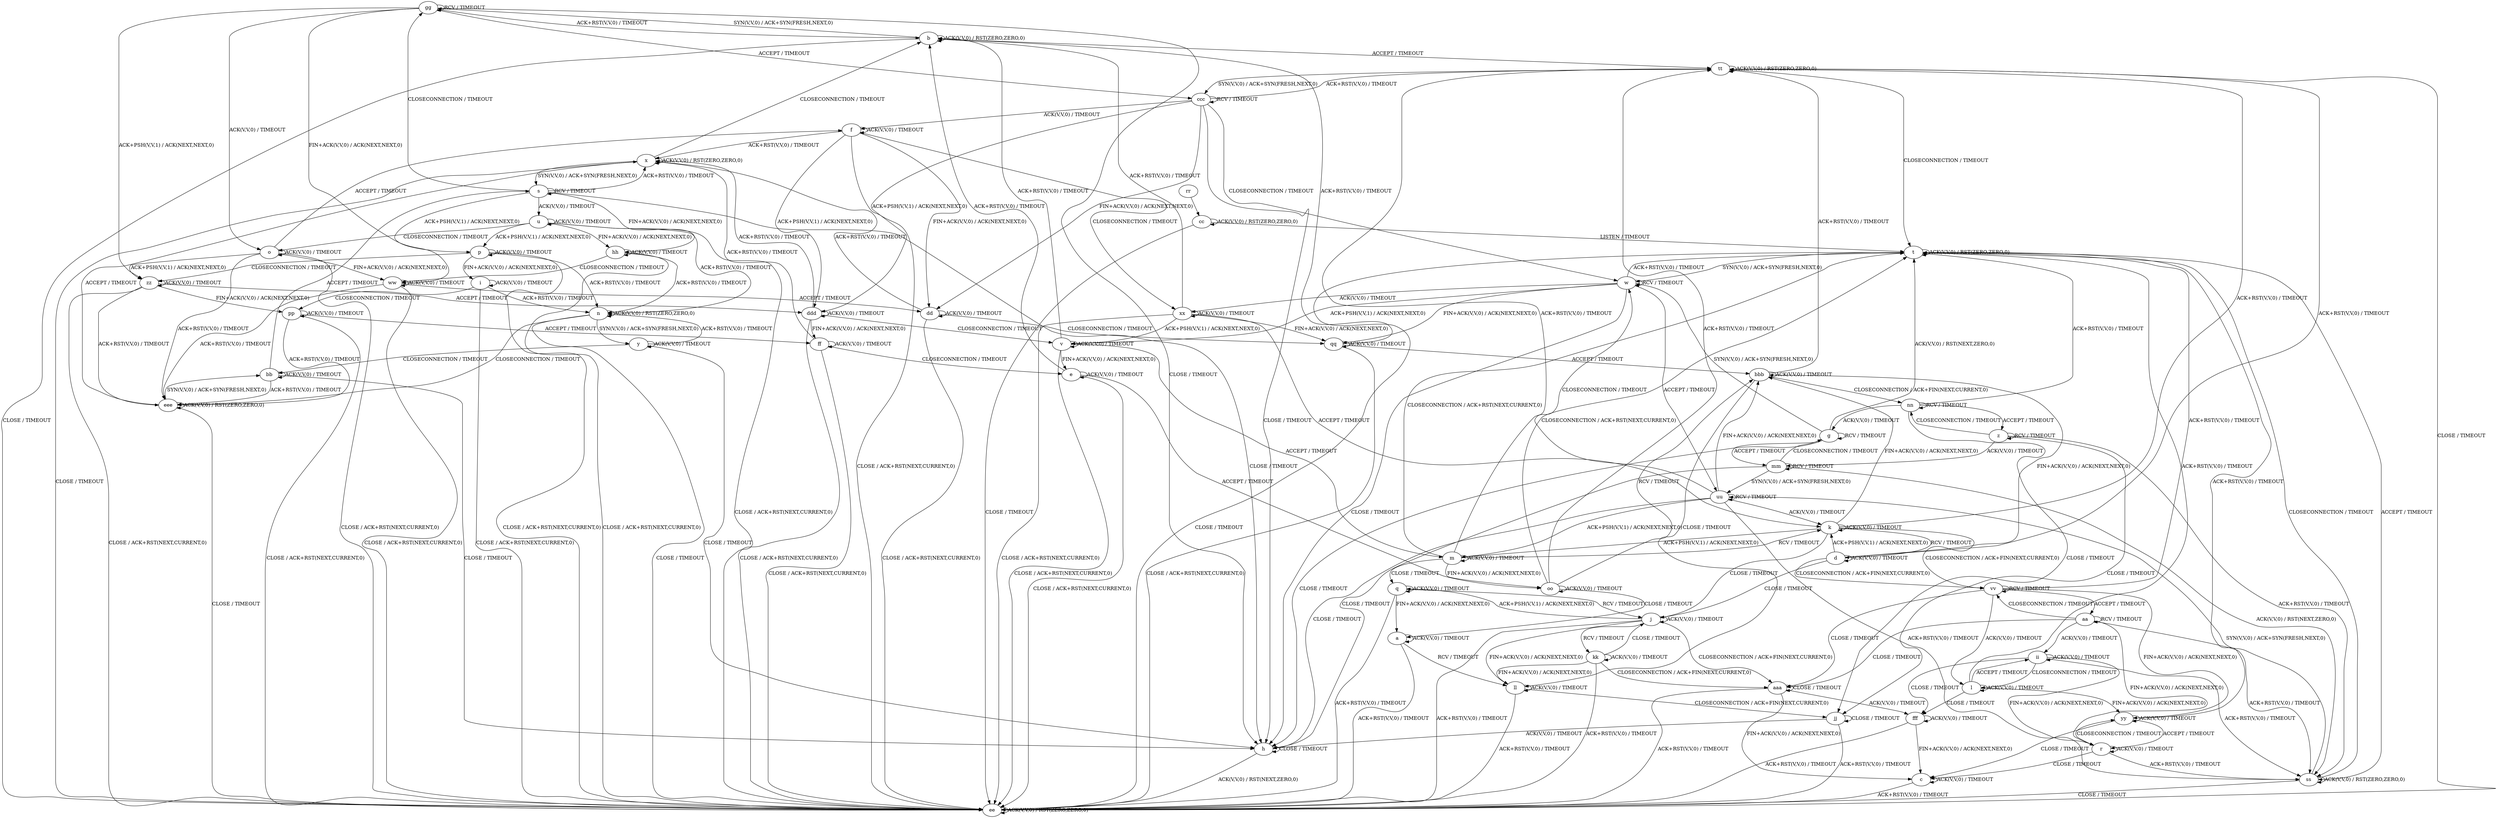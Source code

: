 digraph "" {
	graph ["Incoming time"=400.1615676879883,
		"Outgoing time"=392.7814955711365,
		Output="{'States': 58, 'Transitions': 685, 'Filename': '../results/tcp/TCP_Linux_Server-TCP_Linux_Server-z3-4.dot'}",
		Reference="{'States': 58, 'Transitions': 685, 'Filename': '../subjects/tcp/TCP_Linux_Server.dot'}",
		Solver=z3,
		Updated="{'States': 58, 'Transitions': 685, 'Filename': '../subjects/tcp/TCP_Linux_Server.dot'}",
		"f-measure"=1.0,
		precision=1.0,
		recall=1.0
	];
	a -> a [key=0,
	label="ACK(V,V,0) / TIMEOUT"];
a -> ee [key=0,
label="ACK+RST(V,V,0) / TIMEOUT"];
a -> ll [key=0,
label="RCV / TIMEOUT"];
b -> b [key=0,
label="ACK(V,V,0) / RST(ZERO,ZERO,0)"];
b -> ee [key=0,
label="CLOSE / TIMEOUT"];
b -> gg [key=0,
label="SYN(V,V,0) / ACK+SYN(FRESH,NEXT,0)"];
b -> tt [key=0,
label="ACCEPT / TIMEOUT"];
c -> c [key=0,
label="ACK(V,V,0) / TIMEOUT"];
c -> ee [key=0,
label="ACK+RST(V,V,0) / TIMEOUT"];
d -> d [key=0,
label="ACK(V,V,0) / TIMEOUT"];
d -> j [key=0,
label="CLOSE / TIMEOUT"];
d -> k [key=0,
label="ACK+PSH(V,V,1) / ACK(NEXT,NEXT,0)"];
d -> tt [key=0,
label="ACK+RST(V,V,0) / TIMEOUT"];
d -> vv [key=0,
label="CLOSECONNECTION / ACK+FIN(NEXT,CURRENT,0)"];
d -> bbb [key=0,
label="FIN+ACK(V,V,0) / ACK(NEXT,NEXT,0)"];
e -> b [key=0,
label="ACK+RST(V,V,0) / TIMEOUT"];
e -> e [key=0,
label="ACK(V,V,0) / TIMEOUT"];
e -> ee [key=0,
label="CLOSE / ACK+RST(NEXT,CURRENT,0)"];
e -> oo [key=0,
label="ACCEPT / TIMEOUT"];
f -> f [key=0,
label="ACK(V,V,0) / TIMEOUT"];
f -> x [key=0,
label="ACK+RST(V,V,0) / TIMEOUT"];
f -> dd [key=0,
label="FIN+ACK(V,V,0) / ACK(NEXT,NEXT,0)"];
f -> ee [key=0,
label="CLOSE / ACK+RST(NEXT,CURRENT,0)"];
f -> xx [key=0,
label="CLOSECONNECTION / TIMEOUT"];
f -> ddd [key=0,
label="ACK+PSH(V,V,1) / ACK(NEXT,NEXT,0)"];
g -> g [key=0,
label="RCV / TIMEOUT"];
g -> h [key=0,
label="CLOSE / TIMEOUT"];
g -> t [key=0,
label="ACK(V,V,0) / RST(NEXT,ZERO,0)"];
g -> w [key=0,
label="SYN(V,V,0) / ACK+SYN(FRESH,NEXT,0)"];
g -> mm [key=0,
label="ACCEPT / TIMEOUT"];
h -> h [key=0,
label="CLOSE / TIMEOUT"];
h -> ee [key=0,
label="ACK(V,V,0) / RST(NEXT,ZERO,0)"];
i -> i [key=0,
label="ACK(V,V,0) / TIMEOUT"];
i -> n [key=0,
label="ACK+RST(V,V,0) / TIMEOUT"];
i -> ee [key=0,
label="CLOSE / ACK+RST(NEXT,CURRENT,0)"];
i -> pp [key=0,
label="CLOSECONNECTION / TIMEOUT"];
j -> j [key=0,
label="ACK(V,V,0) / TIMEOUT"];
j -> q [key=0,
label="ACK+PSH(V,V,1) / ACK(NEXT,NEXT,0)"];
j -> ee [key=0,
label="ACK+RST(V,V,0) / TIMEOUT"];
j -> kk [key=0,
label="RCV / TIMEOUT"];
j -> ll [key=0,
label="FIN+ACK(V,V,0) / ACK(NEXT,NEXT,0)"];
j -> aaa [key=0,
label="CLOSECONNECTION / ACK+FIN(NEXT,CURRENT,0)"];
k -> d [key=0,
label="RCV / TIMEOUT"];
k -> j [key=0,
label="CLOSE / TIMEOUT"];
k -> k [key=0,
label="ACK(V,V,0) / TIMEOUT"];
k -> m [key=0,
label="ACK+PSH(V,V,1) / ACK(NEXT,NEXT,0)"];
k -> tt [key=0,
label="ACK+RST(V,V,0) / TIMEOUT"];
k -> vv [key=0,
label="CLOSECONNECTION / ACK+FIN(NEXT,CURRENT,0)"];
k -> bbb [key=0,
label="FIN+ACK(V,V,0) / ACK(NEXT,NEXT,0)"];
l -> l [key=0,
label="ACK(V,V,0) / TIMEOUT"];
l -> t [key=0,
label="ACK+RST(V,V,0) / TIMEOUT"];
l -> ii [key=0,
label="ACCEPT / TIMEOUT"];
l -> yy [key=0,
label="FIN+ACK(V,V,0) / ACK(NEXT,NEXT,0)"];
l -> fff [key=0,
label="CLOSE / TIMEOUT"];
m -> k [key=0,
label="RCV / TIMEOUT"];
m -> m [key=0,
label="ACK(V,V,0) / TIMEOUT"];
m -> q [key=0,
label="CLOSE / TIMEOUT"];
m -> t [key=0,
label="CLOSECONNECTION / ACK+RST(NEXT,CURRENT,0)"];
m -> oo [key=0,
label="FIN+ACK(V,V,0) / ACK(NEXT,NEXT,0)"];
m -> tt [key=0,
label="ACK+RST(V,V,0) / TIMEOUT"];
n -> n [key=0,
label="ACK(V,V,0) / RST(ZERO,ZERO,0)"];
n -> y [key=0,
label="SYN(V,V,0) / ACK+SYN(FRESH,NEXT,0)"];
n -> ee [key=0,
label="CLOSE / TIMEOUT"];
n -> eee [key=0,
label="CLOSECONNECTION / TIMEOUT"];
o -> f [key=0,
label="ACCEPT / TIMEOUT"];
o -> o [key=0,
label="ACK(V,V,0) / TIMEOUT"];
o -> ee [key=0,
label="CLOSE / ACK+RST(NEXT,CURRENT,0)"];
o -> ww [key=0,
label="FIN+ACK(V,V,0) / ACK(NEXT,NEXT,0)"];
o -> zz [key=0,
label="ACK+PSH(V,V,1) / ACK(NEXT,NEXT,0)"];
o -> eee [key=0,
label="ACK+RST(V,V,0) / TIMEOUT"];
p -> i [key=0,
label="FIN+ACK(V,V,0) / ACK(NEXT,NEXT,0)"];
p -> n [key=0,
label="ACK+RST(V,V,0) / TIMEOUT"];
p -> p [key=0,
label="ACK(V,V,0) / TIMEOUT"];
p -> ee [key=0,
label="CLOSE / ACK+RST(NEXT,CURRENT,0)"];
p -> zz [key=0,
label="CLOSECONNECTION / TIMEOUT"];
q -> a [key=0,
label="FIN+ACK(V,V,0) / ACK(NEXT,NEXT,0)"];
q -> j [key=0,
label="RCV / TIMEOUT"];
q -> q [key=0,
label="ACK(V,V,0) / TIMEOUT"];
q -> ee [key=0,
label="ACK+RST(V,V,0) / TIMEOUT"];
r -> c [key=0,
label="CLOSE / TIMEOUT"];
r -> r [key=0,
label="ACK(V,V,0) / TIMEOUT"];
r -> ss [key=0,
label="ACK+RST(V,V,0) / TIMEOUT"];
r -> yy [key=0,
label="CLOSECONNECTION / TIMEOUT"];
s -> h [key=0,
label="CLOSE / TIMEOUT"];
s -> p [key=0,
label="ACK+PSH(V,V,1) / ACK(NEXT,NEXT,0)"];
s -> s [key=0,
label="RCV / TIMEOUT"];
s -> u [key=0,
label="ACK(V,V,0) / TIMEOUT"];
s -> x [key=0,
label="ACK+RST(V,V,0) / TIMEOUT"];
s -> gg [key=0,
label="CLOSECONNECTION / TIMEOUT"];
s -> hh [key=0,
label="FIN+ACK(V,V,0) / ACK(NEXT,NEXT,0)"];
t -> t [key=0,
label="ACK(V,V,0) / RST(ZERO,ZERO,0)"];
t -> w [key=0,
label="SYN(V,V,0) / ACK+SYN(FRESH,NEXT,0)"];
t -> ee [key=0,
label="CLOSE / TIMEOUT"];
t -> ss [key=0,
label="ACCEPT / TIMEOUT"];
u -> n [key=0,
label="ACK+RST(V,V,0) / TIMEOUT"];
u -> o [key=0,
label="CLOSECONNECTION / TIMEOUT"];
u -> p [key=0,
label="ACK+PSH(V,V,1) / ACK(NEXT,NEXT,0)"];
u -> u [key=0,
label="ACK(V,V,0) / TIMEOUT"];
u -> ee [key=0,
label="CLOSE / ACK+RST(NEXT,CURRENT,0)"];
u -> hh [key=0,
label="FIN+ACK(V,V,0) / ACK(NEXT,NEXT,0)"];
v -> b [key=0,
label="ACK+RST(V,V,0) / TIMEOUT"];
v -> e [key=0,
label="FIN+ACK(V,V,0) / ACK(NEXT,NEXT,0)"];
v -> m [key=0,
label="ACCEPT / TIMEOUT"];
v -> v [key=0,
label="ACK(V,V,0) / TIMEOUT"];
v -> ee [key=0,
label="CLOSE / ACK+RST(NEXT,CURRENT,0)"];
w -> h [key=0,
label="CLOSE / TIMEOUT"];
w -> t [key=0,
label="ACK+RST(V,V,0) / TIMEOUT"];
w -> v [key=0,
label="ACK+PSH(V,V,1) / ACK(NEXT,NEXT,0)"];
w -> w [key=0,
label="RCV / TIMEOUT"];
w -> qq [key=0,
label="FIN+ACK(V,V,0) / ACK(NEXT,NEXT,0)"];
w -> uu [key=0,
label="ACCEPT / TIMEOUT"];
w -> xx [key=0,
label="ACK(V,V,0) / TIMEOUT"];
x -> b [key=0,
label="CLOSECONNECTION / TIMEOUT"];
x -> s [key=0,
label="SYN(V,V,0) / ACK+SYN(FRESH,NEXT,0)"];
x -> x [key=0,
label="ACK(V,V,0) / RST(ZERO,ZERO,0)"];
x -> ee [key=0,
label="CLOSE / TIMEOUT"];
y -> h [key=0,
label="CLOSE / TIMEOUT"];
y -> n [key=0,
label="ACK+RST(V,V,0) / TIMEOUT"];
y -> y [key=0,
label="ACK(V,V,0) / TIMEOUT"];
y -> bb [key=0,
label="CLOSECONNECTION / TIMEOUT"];
z -> z [key=0,
label="RCV / TIMEOUT"];
z -> jj [key=0,
label="CLOSE / TIMEOUT"];
z -> mm [key=0,
label="ACK(V,V,0) / TIMEOUT"];
z -> nn [key=0,
label="CLOSECONNECTION / TIMEOUT"];
z -> ss [key=0,
label="ACK+RST(V,V,0) / TIMEOUT"];
aa -> r [key=0,
label="FIN+ACK(V,V,0) / ACK(NEXT,NEXT,0)"];
aa -> aa [key=0,
label="RCV / TIMEOUT"];
aa -> ii [key=0,
label="ACK(V,V,0) / TIMEOUT"];
aa -> ss [key=0,
label="ACK+RST(V,V,0) / TIMEOUT"];
aa -> vv [key=0,
label="CLOSECONNECTION / TIMEOUT"];
aa -> aaa [key=0,
label="CLOSE / TIMEOUT"];
bb -> h [key=0,
label="CLOSE / TIMEOUT"];
bb -> s [key=0,
label="ACCEPT / TIMEOUT"];
bb -> bb [key=0,
label="ACK(V,V,0) / TIMEOUT"];
bb -> eee [key=0,
label="ACK+RST(V,V,0) / TIMEOUT"];
cc -> t [key=0,
label="LISTEN / TIMEOUT"];
cc -> cc [key=0,
label="ACK(V,V,0) / RST(ZERO,ZERO,0)"];
cc -> ee [key=0,
label="CLOSE / TIMEOUT"];
dd -> x [key=0,
label="ACK+RST(V,V,0) / TIMEOUT"];
dd -> dd [key=0,
label="ACK(V,V,0) / TIMEOUT"];
dd -> ee [key=0,
label="CLOSE / ACK+RST(NEXT,CURRENT,0)"];
dd -> qq [key=0,
label="CLOSECONNECTION / TIMEOUT"];
ee -> ee [key=0,
label="ACK(V,V,0) / RST(ZERO,ZERO,0)"];
ff -> e [key=0,
label="CLOSECONNECTION / TIMEOUT"];
ff -> x [key=0,
label="ACK+RST(V,V,0) / TIMEOUT"];
ff -> ee [key=0,
label="CLOSE / ACK+RST(NEXT,CURRENT,0)"];
ff -> ff [key=0,
label="ACK(V,V,0) / TIMEOUT"];
gg -> b [key=0,
label="ACK+RST(V,V,0) / TIMEOUT"];
gg -> h [key=0,
label="CLOSE / TIMEOUT"];
gg -> o [key=0,
label="ACK(V,V,0) / TIMEOUT"];
gg -> gg [key=0,
label="RCV / TIMEOUT"];
gg -> ww [key=0,
label="FIN+ACK(V,V,0) / ACK(NEXT,NEXT,0)"];
gg -> zz [key=0,
label="ACK+PSH(V,V,1) / ACK(NEXT,NEXT,0)"];
gg -> ccc [key=0,
label="ACCEPT / TIMEOUT"];
hh -> n [key=0,
label="ACK+RST(V,V,0) / TIMEOUT"];
hh -> ee [key=0,
label="CLOSE / ACK+RST(NEXT,CURRENT,0)"];
hh -> hh [key=0,
label="ACK(V,V,0) / TIMEOUT"];
hh -> ww [key=0,
label="CLOSECONNECTION / TIMEOUT"];
ii -> l [key=0,
label="CLOSECONNECTION / TIMEOUT"];
ii -> r [key=0,
label="FIN+ACK(V,V,0) / ACK(NEXT,NEXT,0)"];
ii -> ii [key=0,
label="ACK(V,V,0) / TIMEOUT"];
ii -> ss [key=0,
label="ACK+RST(V,V,0) / TIMEOUT"];
ii -> fff [key=0,
label="CLOSE / TIMEOUT"];
jj -> h [key=0,
label="ACK(V,V,0) / TIMEOUT"];
jj -> ee [key=0,
label="ACK+RST(V,V,0) / TIMEOUT"];
jj -> jj [key=0,
label="CLOSE / TIMEOUT"];
kk -> j [key=0,
label="CLOSE / TIMEOUT"];
kk -> ee [key=0,
label="ACK+RST(V,V,0) / TIMEOUT"];
kk -> kk [key=0,
label="ACK(V,V,0) / TIMEOUT"];
kk -> ll [key=0,
label="FIN+ACK(V,V,0) / ACK(NEXT,NEXT,0)"];
kk -> aaa [key=0,
label="CLOSECONNECTION / ACK+FIN(NEXT,CURRENT,0)"];
ll -> ee [key=0,
label="ACK+RST(V,V,0) / TIMEOUT"];
ll -> jj [key=0,
label="CLOSECONNECTION / ACK+FIN(NEXT,CURRENT,0)"];
ll -> ll [key=0,
label="ACK(V,V,0) / TIMEOUT"];
mm -> g [key=0,
label="CLOSECONNECTION / TIMEOUT"];
mm -> h [key=0,
label="CLOSE / TIMEOUT"];
mm -> mm [key=0,
label="RCV / TIMEOUT"];
mm -> ss [key=0,
label="ACK(V,V,0) / RST(NEXT,ZERO,0)"];
mm -> uu [key=0,
label="SYN(V,V,0) / ACK+SYN(FRESH,NEXT,0)"];
nn -> g [key=0,
label="ACK(V,V,0) / TIMEOUT"];
nn -> t [key=0,
label="ACK+RST(V,V,0) / TIMEOUT"];
nn -> z [key=0,
label="ACCEPT / TIMEOUT"];
nn -> jj [key=0,
label="CLOSE / TIMEOUT"];
nn -> nn [key=0,
label="RCV / TIMEOUT"];
oo -> a [key=0,
label="CLOSE / TIMEOUT"];
oo -> t [key=0,
label="CLOSECONNECTION / ACK+RST(NEXT,CURRENT,0)"];
oo -> oo [key=0,
label="ACK(V,V,0) / TIMEOUT"];
oo -> tt [key=0,
label="ACK+RST(V,V,0) / TIMEOUT"];
oo -> bbb [key=0,
label="RCV / TIMEOUT"];
pp -> ee [key=0,
label="CLOSE / ACK+RST(NEXT,CURRENT,0)"];
pp -> ff [key=0,
label="ACCEPT / TIMEOUT"];
pp -> pp [key=0,
label="ACK(V,V,0) / TIMEOUT"];
pp -> eee [key=0,
label="ACK+RST(V,V,0) / TIMEOUT"];
qq -> b [key=0,
label="ACK+RST(V,V,0) / TIMEOUT"];
qq -> ee [key=0,
label="CLOSE / ACK+RST(NEXT,CURRENT,0)"];
qq -> qq [key=0,
label="ACK(V,V,0) / TIMEOUT"];
qq -> bbb [key=0,
label="ACCEPT / TIMEOUT"];
rr -> cc [key=0];
ss -> t [key=0,
label="CLOSECONNECTION / TIMEOUT"];
ss -> ee [key=0,
label="CLOSE / TIMEOUT"];
ss -> ss [key=0,
label="ACK(V,V,0) / RST(ZERO,ZERO,0)"];
ss -> uu [key=0,
label="SYN(V,V,0) / ACK+SYN(FRESH,NEXT,0)"];
tt -> t [key=0,
label="CLOSECONNECTION / TIMEOUT"];
tt -> ee [key=0,
label="CLOSE / TIMEOUT"];
tt -> tt [key=0,
label="ACK(V,V,0) / RST(ZERO,ZERO,0)"];
tt -> ccc [key=0,
label="SYN(V,V,0) / ACK+SYN(FRESH,NEXT,0)"];
uu -> h [key=0,
label="CLOSE / TIMEOUT"];
uu -> k [key=0,
label="ACK(V,V,0) / TIMEOUT"];
uu -> m [key=0,
label="ACK+PSH(V,V,1) / ACK(NEXT,NEXT,0)"];
uu -> w [key=0,
label="CLOSECONNECTION / TIMEOUT"];
uu -> ss [key=0,
label="ACK+RST(V,V,0) / TIMEOUT"];
uu -> uu [key=0,
label="RCV / TIMEOUT"];
uu -> bbb [key=0,
label="FIN+ACK(V,V,0) / ACK(NEXT,NEXT,0)"];
vv -> l [key=0,
label="ACK(V,V,0) / TIMEOUT"];
vv -> t [key=0,
label="ACK+RST(V,V,0) / TIMEOUT"];
vv -> aa [key=0,
label="ACCEPT / TIMEOUT"];
vv -> vv [key=0,
label="RCV / TIMEOUT"];
vv -> yy [key=0,
label="FIN+ACK(V,V,0) / ACK(NEXT,NEXT,0)"];
vv -> aaa [key=0,
label="CLOSE / TIMEOUT"];
ww -> dd [key=0,
label="ACCEPT / TIMEOUT"];
ww -> ee [key=0,
label="CLOSE / ACK+RST(NEXT,CURRENT,0)"];
ww -> ww [key=0,
label="ACK(V,V,0) / TIMEOUT"];
ww -> eee [key=0,
label="ACK+RST(V,V,0) / TIMEOUT"];
xx -> b [key=0,
label="ACK+RST(V,V,0) / TIMEOUT"];
xx -> k [key=0,
label="ACCEPT / TIMEOUT"];
xx -> v [key=0,
label="ACK+PSH(V,V,1) / ACK(NEXT,NEXT,0)"];
xx -> ee [key=0,
label="CLOSE / ACK+RST(NEXT,CURRENT,0)"];
xx -> qq [key=0,
label="FIN+ACK(V,V,0) / ACK(NEXT,NEXT,0)"];
xx -> xx [key=0,
label="ACK(V,V,0) / TIMEOUT"];
yy -> c [key=0,
label="CLOSE / TIMEOUT"];
yy -> r [key=0,
label="ACCEPT / TIMEOUT"];
yy -> t [key=0,
label="ACK+RST(V,V,0) / TIMEOUT"];
yy -> yy [key=0,
label="ACK(V,V,0) / TIMEOUT"];
zz -> ee [key=0,
label="CLOSE / ACK+RST(NEXT,CURRENT,0)"];
zz -> pp [key=0,
label="FIN+ACK(V,V,0) / ACK(NEXT,NEXT,0)"];
zz -> zz [key=0,
label="ACK(V,V,0) / TIMEOUT"];
zz -> ddd [key=0,
label="ACCEPT / TIMEOUT"];
zz -> eee [key=0,
label="ACK+RST(V,V,0) / TIMEOUT"];
aaa -> c [key=0,
label="FIN+ACK(V,V,0) / ACK(NEXT,NEXT,0)"];
aaa -> ee [key=0,
label="ACK+RST(V,V,0) / TIMEOUT"];
aaa -> aaa [key=0,
label="CLOSE / TIMEOUT"];
aaa -> fff [key=0,
label="ACK(V,V,0) / TIMEOUT"];
bbb -> ll [key=0,
label="CLOSE / TIMEOUT"];
bbb -> nn [key=0,
label="CLOSECONNECTION / ACK+FIN(NEXT,CURRENT,0)"];
bbb -> tt [key=0,
label="ACK+RST(V,V,0) / TIMEOUT"];
bbb -> bbb [key=0,
label="ACK(V,V,0) / TIMEOUT"];
ccc -> f [key=0,
label="ACK(V,V,0) / TIMEOUT"];
ccc -> h [key=0,
label="CLOSE / TIMEOUT"];
ccc -> w [key=0,
label="CLOSECONNECTION / TIMEOUT"];
ccc -> dd [key=0,
label="FIN+ACK(V,V,0) / ACK(NEXT,NEXT,0)"];
ccc -> tt [key=0,
label="ACK+RST(V,V,0) / TIMEOUT"];
ccc -> ccc [key=0,
label="RCV / TIMEOUT"];
ccc -> ddd [key=0,
label="ACK+PSH(V,V,1) / ACK(NEXT,NEXT,0)"];
ddd -> v [key=0,
label="CLOSECONNECTION / TIMEOUT"];
ddd -> x [key=0,
label="ACK+RST(V,V,0) / TIMEOUT"];
ddd -> ee [key=0,
label="CLOSE / ACK+RST(NEXT,CURRENT,0)"];
ddd -> ff [key=0,
label="FIN+ACK(V,V,0) / ACK(NEXT,NEXT,0)"];
ddd -> ddd [key=0,
label="ACK(V,V,0) / TIMEOUT"];
eee -> x [key=0,
label="ACCEPT / TIMEOUT"];
eee -> bb [key=0,
label="SYN(V,V,0) / ACK+SYN(FRESH,NEXT,0)"];
eee -> ee [key=0,
label="CLOSE / TIMEOUT"];
eee -> eee [key=0,
label="ACK(V,V,0) / RST(ZERO,ZERO,0)"];
fff -> c [key=0,
label="FIN+ACK(V,V,0) / ACK(NEXT,NEXT,0)"];
fff -> ee [key=0,
label="ACK+RST(V,V,0) / TIMEOUT"];
fff -> fff [key=0,
label="ACK(V,V,0) / TIMEOUT"];
}
